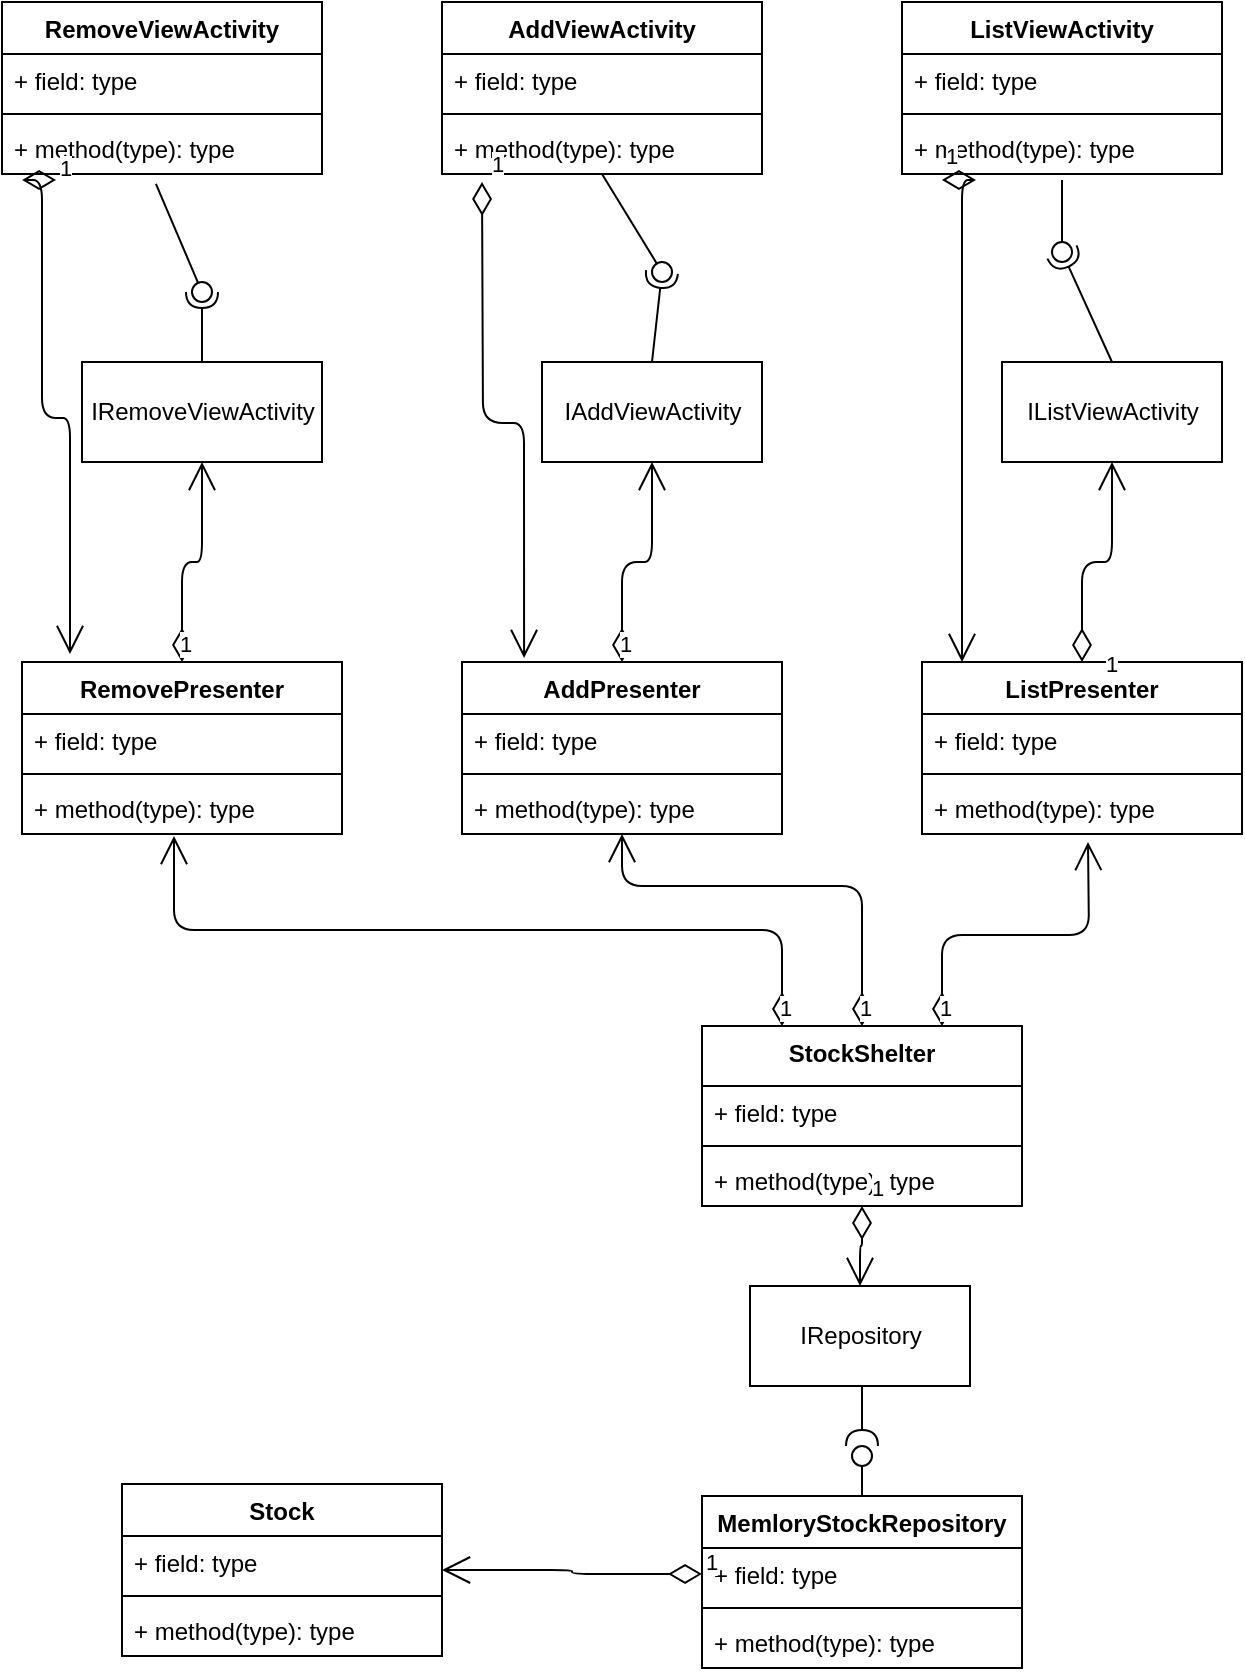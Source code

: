 <mxfile version="14.5.8" type="github"><diagram id="C5RBs43oDa-KdzZeNtuy" name="Page-1"><mxGraphModel dx="1577" dy="902" grid="1" gridSize="10" guides="1" tooltips="1" connect="1" arrows="1" fold="1" page="1" pageScale="1" pageWidth="827" pageHeight="1169" math="0" shadow="0"><root><mxCell id="WIyWlLk6GJQsqaUBKTNV-0"/><mxCell id="WIyWlLk6GJQsqaUBKTNV-1" parent="WIyWlLk6GJQsqaUBKTNV-0"/><mxCell id="YT-Tjttr_ZJtiazZHQbc-1" value="StockShelter" style="swimlane;fontStyle=1;align=center;verticalAlign=top;childLayout=stackLayout;horizontal=1;startSize=30;horizontalStack=0;resizeParent=1;resizeParentMax=0;resizeLast=0;collapsible=1;marginBottom=0;" vertex="1" parent="WIyWlLk6GJQsqaUBKTNV-1"><mxGeometry x="400" y="522" width="160" height="90" as="geometry"/></mxCell><mxCell id="YT-Tjttr_ZJtiazZHQbc-44" value="1" style="endArrow=open;html=1;endSize=12;startArrow=diamondThin;startSize=14;startFill=0;edgeStyle=orthogonalEdgeStyle;align=left;verticalAlign=bottom;entryX=0.5;entryY=1;entryDx=0;entryDy=0;" edge="1" parent="YT-Tjttr_ZJtiazZHQbc-1" target="YT-Tjttr_ZJtiazZHQbc-9"><mxGeometry x="-1" y="3" relative="1" as="geometry"><mxPoint x="80" as="sourcePoint"/><mxPoint x="240" as="targetPoint"/><Array as="points"><mxPoint x="80" y="-70"/><mxPoint x="-40" y="-70"/></Array></mxGeometry></mxCell><mxCell id="YT-Tjttr_ZJtiazZHQbc-2" value="+ field: type" style="text;strokeColor=none;fillColor=none;align=left;verticalAlign=top;spacingLeft=4;spacingRight=4;overflow=hidden;rotatable=0;points=[[0,0.5],[1,0.5]];portConstraint=eastwest;" vertex="1" parent="YT-Tjttr_ZJtiazZHQbc-1"><mxGeometry y="30" width="160" height="26" as="geometry"/></mxCell><mxCell id="YT-Tjttr_ZJtiazZHQbc-3" value="" style="line;strokeWidth=1;fillColor=none;align=left;verticalAlign=middle;spacingTop=-1;spacingLeft=3;spacingRight=3;rotatable=0;labelPosition=right;points=[];portConstraint=eastwest;" vertex="1" parent="YT-Tjttr_ZJtiazZHQbc-1"><mxGeometry y="56" width="160" height="8" as="geometry"/></mxCell><mxCell id="YT-Tjttr_ZJtiazZHQbc-4" value="+ method(type): type" style="text;strokeColor=none;fillColor=none;align=left;verticalAlign=top;spacingLeft=4;spacingRight=4;overflow=hidden;rotatable=0;points=[[0,0.5],[1,0.5]];portConstraint=eastwest;" vertex="1" parent="YT-Tjttr_ZJtiazZHQbc-1"><mxGeometry y="64" width="160" height="26" as="geometry"/></mxCell><mxCell id="YT-Tjttr_ZJtiazZHQbc-5" value="ListPresenter" style="swimlane;fontStyle=1;align=center;verticalAlign=top;childLayout=stackLayout;horizontal=1;startSize=26;horizontalStack=0;resizeParent=1;resizeParentMax=0;resizeLast=0;collapsible=1;marginBottom=0;" vertex="1" parent="WIyWlLk6GJQsqaUBKTNV-1"><mxGeometry x="510" y="340" width="160" height="86" as="geometry"/></mxCell><mxCell id="YT-Tjttr_ZJtiazZHQbc-6" value="+ field: type" style="text;strokeColor=none;fillColor=none;align=left;verticalAlign=top;spacingLeft=4;spacingRight=4;overflow=hidden;rotatable=0;points=[[0,0.5],[1,0.5]];portConstraint=eastwest;" vertex="1" parent="YT-Tjttr_ZJtiazZHQbc-5"><mxGeometry y="26" width="160" height="26" as="geometry"/></mxCell><mxCell id="YT-Tjttr_ZJtiazZHQbc-7" value="" style="line;strokeWidth=1;fillColor=none;align=left;verticalAlign=middle;spacingTop=-1;spacingLeft=3;spacingRight=3;rotatable=0;labelPosition=right;points=[];portConstraint=eastwest;" vertex="1" parent="YT-Tjttr_ZJtiazZHQbc-5"><mxGeometry y="52" width="160" height="8" as="geometry"/></mxCell><mxCell id="YT-Tjttr_ZJtiazZHQbc-8" value="+ method(type): type" style="text;strokeColor=none;fillColor=none;align=left;verticalAlign=top;spacingLeft=4;spacingRight=4;overflow=hidden;rotatable=0;points=[[0,0.5],[1,0.5]];portConstraint=eastwest;" vertex="1" parent="YT-Tjttr_ZJtiazZHQbc-5"><mxGeometry y="60" width="160" height="26" as="geometry"/></mxCell><mxCell id="YT-Tjttr_ZJtiazZHQbc-9" value="AddPresenter" style="swimlane;fontStyle=1;align=center;verticalAlign=top;childLayout=stackLayout;horizontal=1;startSize=26;horizontalStack=0;resizeParent=1;resizeParentMax=0;resizeLast=0;collapsible=1;marginBottom=0;" vertex="1" parent="WIyWlLk6GJQsqaUBKTNV-1"><mxGeometry x="280" y="340" width="160" height="86" as="geometry"/></mxCell><mxCell id="YT-Tjttr_ZJtiazZHQbc-10" value="+ field: type" style="text;strokeColor=none;fillColor=none;align=left;verticalAlign=top;spacingLeft=4;spacingRight=4;overflow=hidden;rotatable=0;points=[[0,0.5],[1,0.5]];portConstraint=eastwest;" vertex="1" parent="YT-Tjttr_ZJtiazZHQbc-9"><mxGeometry y="26" width="160" height="26" as="geometry"/></mxCell><mxCell id="YT-Tjttr_ZJtiazZHQbc-11" value="" style="line;strokeWidth=1;fillColor=none;align=left;verticalAlign=middle;spacingTop=-1;spacingLeft=3;spacingRight=3;rotatable=0;labelPosition=right;points=[];portConstraint=eastwest;" vertex="1" parent="YT-Tjttr_ZJtiazZHQbc-9"><mxGeometry y="52" width="160" height="8" as="geometry"/></mxCell><mxCell id="YT-Tjttr_ZJtiazZHQbc-12" value="+ method(type): type" style="text;strokeColor=none;fillColor=none;align=left;verticalAlign=top;spacingLeft=4;spacingRight=4;overflow=hidden;rotatable=0;points=[[0,0.5],[1,0.5]];portConstraint=eastwest;" vertex="1" parent="YT-Tjttr_ZJtiazZHQbc-9"><mxGeometry y="60" width="160" height="26" as="geometry"/></mxCell><mxCell id="YT-Tjttr_ZJtiazZHQbc-13" value="RemovePresenter" style="swimlane;fontStyle=1;align=center;verticalAlign=top;childLayout=stackLayout;horizontal=1;startSize=26;horizontalStack=0;resizeParent=1;resizeParentMax=0;resizeLast=0;collapsible=1;marginBottom=0;" vertex="1" parent="WIyWlLk6GJQsqaUBKTNV-1"><mxGeometry x="60" y="340" width="160" height="86" as="geometry"/></mxCell><mxCell id="YT-Tjttr_ZJtiazZHQbc-14" value="+ field: type" style="text;strokeColor=none;fillColor=none;align=left;verticalAlign=top;spacingLeft=4;spacingRight=4;overflow=hidden;rotatable=0;points=[[0,0.5],[1,0.5]];portConstraint=eastwest;" vertex="1" parent="YT-Tjttr_ZJtiazZHQbc-13"><mxGeometry y="26" width="160" height="26" as="geometry"/></mxCell><mxCell id="YT-Tjttr_ZJtiazZHQbc-15" value="" style="line;strokeWidth=1;fillColor=none;align=left;verticalAlign=middle;spacingTop=-1;spacingLeft=3;spacingRight=3;rotatable=0;labelPosition=right;points=[];portConstraint=eastwest;" vertex="1" parent="YT-Tjttr_ZJtiazZHQbc-13"><mxGeometry y="52" width="160" height="8" as="geometry"/></mxCell><mxCell id="YT-Tjttr_ZJtiazZHQbc-16" value="+ method(type): type" style="text;strokeColor=none;fillColor=none;align=left;verticalAlign=top;spacingLeft=4;spacingRight=4;overflow=hidden;rotatable=0;points=[[0,0.5],[1,0.5]];portConstraint=eastwest;" vertex="1" parent="YT-Tjttr_ZJtiazZHQbc-13"><mxGeometry y="60" width="160" height="26" as="geometry"/></mxCell><mxCell id="YT-Tjttr_ZJtiazZHQbc-17" value="AddViewActivity" style="swimlane;fontStyle=1;align=center;verticalAlign=top;childLayout=stackLayout;horizontal=1;startSize=26;horizontalStack=0;resizeParent=1;resizeParentMax=0;resizeLast=0;collapsible=1;marginBottom=0;" vertex="1" parent="WIyWlLk6GJQsqaUBKTNV-1"><mxGeometry x="270" y="10" width="160" height="86" as="geometry"/></mxCell><mxCell id="YT-Tjttr_ZJtiazZHQbc-18" value="+ field: type" style="text;strokeColor=none;fillColor=none;align=left;verticalAlign=top;spacingLeft=4;spacingRight=4;overflow=hidden;rotatable=0;points=[[0,0.5],[1,0.5]];portConstraint=eastwest;" vertex="1" parent="YT-Tjttr_ZJtiazZHQbc-17"><mxGeometry y="26" width="160" height="26" as="geometry"/></mxCell><mxCell id="YT-Tjttr_ZJtiazZHQbc-19" value="" style="line;strokeWidth=1;fillColor=none;align=left;verticalAlign=middle;spacingTop=-1;spacingLeft=3;spacingRight=3;rotatable=0;labelPosition=right;points=[];portConstraint=eastwest;" vertex="1" parent="YT-Tjttr_ZJtiazZHQbc-17"><mxGeometry y="52" width="160" height="8" as="geometry"/></mxCell><mxCell id="YT-Tjttr_ZJtiazZHQbc-20" value="+ method(type): type" style="text;strokeColor=none;fillColor=none;align=left;verticalAlign=top;spacingLeft=4;spacingRight=4;overflow=hidden;rotatable=0;points=[[0,0.5],[1,0.5]];portConstraint=eastwest;" vertex="1" parent="YT-Tjttr_ZJtiazZHQbc-17"><mxGeometry y="60" width="160" height="26" as="geometry"/></mxCell><mxCell id="YT-Tjttr_ZJtiazZHQbc-21" value="ListViewActivity" style="swimlane;fontStyle=1;align=center;verticalAlign=top;childLayout=stackLayout;horizontal=1;startSize=26;horizontalStack=0;resizeParent=1;resizeParentMax=0;resizeLast=0;collapsible=1;marginBottom=0;" vertex="1" parent="WIyWlLk6GJQsqaUBKTNV-1"><mxGeometry x="500" y="10" width="160" height="86" as="geometry"/></mxCell><mxCell id="YT-Tjttr_ZJtiazZHQbc-22" value="+ field: type" style="text;strokeColor=none;fillColor=none;align=left;verticalAlign=top;spacingLeft=4;spacingRight=4;overflow=hidden;rotatable=0;points=[[0,0.5],[1,0.5]];portConstraint=eastwest;" vertex="1" parent="YT-Tjttr_ZJtiazZHQbc-21"><mxGeometry y="26" width="160" height="26" as="geometry"/></mxCell><mxCell id="YT-Tjttr_ZJtiazZHQbc-23" value="" style="line;strokeWidth=1;fillColor=none;align=left;verticalAlign=middle;spacingTop=-1;spacingLeft=3;spacingRight=3;rotatable=0;labelPosition=right;points=[];portConstraint=eastwest;" vertex="1" parent="YT-Tjttr_ZJtiazZHQbc-21"><mxGeometry y="52" width="160" height="8" as="geometry"/></mxCell><mxCell id="YT-Tjttr_ZJtiazZHQbc-24" value="+ method(type): type" style="text;strokeColor=none;fillColor=none;align=left;verticalAlign=top;spacingLeft=4;spacingRight=4;overflow=hidden;rotatable=0;points=[[0,0.5],[1,0.5]];portConstraint=eastwest;" vertex="1" parent="YT-Tjttr_ZJtiazZHQbc-21"><mxGeometry y="60" width="160" height="26" as="geometry"/></mxCell><mxCell id="YT-Tjttr_ZJtiazZHQbc-25" value="RemoveViewActivity" style="swimlane;fontStyle=1;align=center;verticalAlign=top;childLayout=stackLayout;horizontal=1;startSize=26;horizontalStack=0;resizeParent=1;resizeParentMax=0;resizeLast=0;collapsible=1;marginBottom=0;" vertex="1" parent="WIyWlLk6GJQsqaUBKTNV-1"><mxGeometry x="50" y="10" width="160" height="86" as="geometry"/></mxCell><mxCell id="YT-Tjttr_ZJtiazZHQbc-26" value="+ field: type" style="text;strokeColor=none;fillColor=none;align=left;verticalAlign=top;spacingLeft=4;spacingRight=4;overflow=hidden;rotatable=0;points=[[0,0.5],[1,0.5]];portConstraint=eastwest;" vertex="1" parent="YT-Tjttr_ZJtiazZHQbc-25"><mxGeometry y="26" width="160" height="26" as="geometry"/></mxCell><mxCell id="YT-Tjttr_ZJtiazZHQbc-27" value="" style="line;strokeWidth=1;fillColor=none;align=left;verticalAlign=middle;spacingTop=-1;spacingLeft=3;spacingRight=3;rotatable=0;labelPosition=right;points=[];portConstraint=eastwest;" vertex="1" parent="YT-Tjttr_ZJtiazZHQbc-25"><mxGeometry y="52" width="160" height="8" as="geometry"/></mxCell><mxCell id="YT-Tjttr_ZJtiazZHQbc-28" value="+ method(type): type" style="text;strokeColor=none;fillColor=none;align=left;verticalAlign=top;spacingLeft=4;spacingRight=4;overflow=hidden;rotatable=0;points=[[0,0.5],[1,0.5]];portConstraint=eastwest;" vertex="1" parent="YT-Tjttr_ZJtiazZHQbc-25"><mxGeometry y="60" width="160" height="26" as="geometry"/></mxCell><mxCell id="YT-Tjttr_ZJtiazZHQbc-29" value="MemloryStockRepository" style="swimlane;fontStyle=1;align=center;verticalAlign=top;childLayout=stackLayout;horizontal=1;startSize=26;horizontalStack=0;resizeParent=1;resizeParentMax=0;resizeLast=0;collapsible=1;marginBottom=0;" vertex="1" parent="WIyWlLk6GJQsqaUBKTNV-1"><mxGeometry x="400" y="757" width="160" height="86" as="geometry"/></mxCell><mxCell id="YT-Tjttr_ZJtiazZHQbc-30" value="+ field: type" style="text;strokeColor=none;fillColor=none;align=left;verticalAlign=top;spacingLeft=4;spacingRight=4;overflow=hidden;rotatable=0;points=[[0,0.5],[1,0.5]];portConstraint=eastwest;" vertex="1" parent="YT-Tjttr_ZJtiazZHQbc-29"><mxGeometry y="26" width="160" height="26" as="geometry"/></mxCell><mxCell id="YT-Tjttr_ZJtiazZHQbc-31" value="" style="line;strokeWidth=1;fillColor=none;align=left;verticalAlign=middle;spacingTop=-1;spacingLeft=3;spacingRight=3;rotatable=0;labelPosition=right;points=[];portConstraint=eastwest;" vertex="1" parent="YT-Tjttr_ZJtiazZHQbc-29"><mxGeometry y="52" width="160" height="8" as="geometry"/></mxCell><mxCell id="YT-Tjttr_ZJtiazZHQbc-32" value="+ method(type): type" style="text;strokeColor=none;fillColor=none;align=left;verticalAlign=top;spacingLeft=4;spacingRight=4;overflow=hidden;rotatable=0;points=[[0,0.5],[1,0.5]];portConstraint=eastwest;" vertex="1" parent="YT-Tjttr_ZJtiazZHQbc-29"><mxGeometry y="60" width="160" height="26" as="geometry"/></mxCell><mxCell id="YT-Tjttr_ZJtiazZHQbc-33" value="Stock" style="swimlane;fontStyle=1;align=center;verticalAlign=top;childLayout=stackLayout;horizontal=1;startSize=26;horizontalStack=0;resizeParent=1;resizeParentMax=0;resizeLast=0;collapsible=1;marginBottom=0;" vertex="1" parent="WIyWlLk6GJQsqaUBKTNV-1"><mxGeometry x="110" y="751" width="160" height="86" as="geometry"/></mxCell><mxCell id="YT-Tjttr_ZJtiazZHQbc-34" value="+ field: type" style="text;strokeColor=none;fillColor=none;align=left;verticalAlign=top;spacingLeft=4;spacingRight=4;overflow=hidden;rotatable=0;points=[[0,0.5],[1,0.5]];portConstraint=eastwest;" vertex="1" parent="YT-Tjttr_ZJtiazZHQbc-33"><mxGeometry y="26" width="160" height="26" as="geometry"/></mxCell><mxCell id="YT-Tjttr_ZJtiazZHQbc-35" value="" style="line;strokeWidth=1;fillColor=none;align=left;verticalAlign=middle;spacingTop=-1;spacingLeft=3;spacingRight=3;rotatable=0;labelPosition=right;points=[];portConstraint=eastwest;" vertex="1" parent="YT-Tjttr_ZJtiazZHQbc-33"><mxGeometry y="52" width="160" height="8" as="geometry"/></mxCell><mxCell id="YT-Tjttr_ZJtiazZHQbc-36" value="+ method(type): type" style="text;strokeColor=none;fillColor=none;align=left;verticalAlign=top;spacingLeft=4;spacingRight=4;overflow=hidden;rotatable=0;points=[[0,0.5],[1,0.5]];portConstraint=eastwest;" vertex="1" parent="YT-Tjttr_ZJtiazZHQbc-33"><mxGeometry y="60" width="160" height="26" as="geometry"/></mxCell><mxCell id="YT-Tjttr_ZJtiazZHQbc-37" value="" style="rounded=0;orthogonalLoop=1;jettySize=auto;html=1;endArrow=none;endFill=0;exitX=0.5;exitY=0;exitDx=0;exitDy=0;" edge="1" target="YT-Tjttr_ZJtiazZHQbc-39" parent="WIyWlLk6GJQsqaUBKTNV-1" source="YT-Tjttr_ZJtiazZHQbc-29"><mxGeometry relative="1" as="geometry"><mxPoint x="330" y="637" as="sourcePoint"/></mxGeometry></mxCell><mxCell id="YT-Tjttr_ZJtiazZHQbc-38" value="" style="rounded=0;orthogonalLoop=1;jettySize=auto;html=1;endArrow=halfCircle;endFill=0;endSize=6;strokeWidth=1;" edge="1" parent="WIyWlLk6GJQsqaUBKTNV-1"><mxGeometry relative="1" as="geometry"><mxPoint x="480" y="702" as="sourcePoint"/><mxPoint x="480" y="732" as="targetPoint"/></mxGeometry></mxCell><mxCell id="YT-Tjttr_ZJtiazZHQbc-39" value="" style="ellipse;whiteSpace=wrap;html=1;fontFamily=Helvetica;fontSize=12;fontColor=#000000;align=center;strokeColor=#000000;fillColor=#ffffff;points=[];aspect=fixed;resizable=0;" vertex="1" parent="WIyWlLk6GJQsqaUBKTNV-1"><mxGeometry x="475" y="732" width="10" height="10" as="geometry"/></mxCell><mxCell id="YT-Tjttr_ZJtiazZHQbc-41" value="1" style="endArrow=open;html=1;endSize=12;startArrow=diamondThin;startSize=14;startFill=0;edgeStyle=orthogonalEdgeStyle;align=left;verticalAlign=bottom;exitX=0;exitY=0.5;exitDx=0;exitDy=0;entryX=1;entryY=0.5;entryDx=0;entryDy=0;" edge="1" parent="WIyWlLk6GJQsqaUBKTNV-1" source="YT-Tjttr_ZJtiazZHQbc-30" target="YT-Tjttr_ZJtiazZHQbc-33"><mxGeometry x="-1" y="3" relative="1" as="geometry"><mxPoint x="270" y="642" as="sourcePoint"/><mxPoint x="430" y="642" as="targetPoint"/></mxGeometry></mxCell><mxCell id="YT-Tjttr_ZJtiazZHQbc-42" value="IRepository" style="html=1;" vertex="1" parent="WIyWlLk6GJQsqaUBKTNV-1"><mxGeometry x="424" y="652" width="110" height="50" as="geometry"/></mxCell><mxCell id="YT-Tjttr_ZJtiazZHQbc-43" value="1" style="endArrow=open;html=1;endSize=12;startArrow=diamondThin;startSize=14;startFill=0;edgeStyle=orthogonalEdgeStyle;align=left;verticalAlign=bottom;exitX=0.5;exitY=1;exitDx=0;exitDy=0;entryX=0.5;entryY=0;entryDx=0;entryDy=0;" edge="1" parent="WIyWlLk6GJQsqaUBKTNV-1" source="YT-Tjttr_ZJtiazZHQbc-1" target="YT-Tjttr_ZJtiazZHQbc-42"><mxGeometry x="-1" y="3" relative="1" as="geometry"><mxPoint x="230" y="622" as="sourcePoint"/><mxPoint x="390" y="622" as="targetPoint"/></mxGeometry></mxCell><mxCell id="YT-Tjttr_ZJtiazZHQbc-45" value="1" style="endArrow=open;html=1;endSize=12;startArrow=diamondThin;startSize=14;startFill=0;edgeStyle=orthogonalEdgeStyle;align=left;verticalAlign=bottom;exitX=0.25;exitY=0;exitDx=0;exitDy=0;entryX=0.475;entryY=1.038;entryDx=0;entryDy=0;entryPerimeter=0;" edge="1" parent="WIyWlLk6GJQsqaUBKTNV-1" source="YT-Tjttr_ZJtiazZHQbc-1" target="YT-Tjttr_ZJtiazZHQbc-16"><mxGeometry x="-1" y="3" relative="1" as="geometry"><mxPoint x="230" y="492" as="sourcePoint"/><mxPoint x="390" y="492" as="targetPoint"/></mxGeometry></mxCell><mxCell id="YT-Tjttr_ZJtiazZHQbc-46" value="1" style="endArrow=open;html=1;endSize=12;startArrow=diamondThin;startSize=14;startFill=0;edgeStyle=orthogonalEdgeStyle;align=left;verticalAlign=bottom;exitX=0.75;exitY=0;exitDx=0;exitDy=0;" edge="1" parent="WIyWlLk6GJQsqaUBKTNV-1" source="YT-Tjttr_ZJtiazZHQbc-1"><mxGeometry x="-1" y="3" relative="1" as="geometry"><mxPoint x="230" y="492" as="sourcePoint"/><mxPoint x="593" y="430" as="targetPoint"/></mxGeometry></mxCell><mxCell id="YT-Tjttr_ZJtiazZHQbc-47" value="IRemoveViewActivity" style="html=1;" vertex="1" parent="WIyWlLk6GJQsqaUBKTNV-1"><mxGeometry x="90" y="190" width="120" height="50" as="geometry"/></mxCell><mxCell id="YT-Tjttr_ZJtiazZHQbc-48" value="IAddViewActivity" style="html=1;" vertex="1" parent="WIyWlLk6GJQsqaUBKTNV-1"><mxGeometry x="320" y="190" width="110" height="50" as="geometry"/></mxCell><mxCell id="YT-Tjttr_ZJtiazZHQbc-49" value="IListViewActivity" style="html=1;" vertex="1" parent="WIyWlLk6GJQsqaUBKTNV-1"><mxGeometry x="550" y="190" width="110" height="50" as="geometry"/></mxCell><mxCell id="YT-Tjttr_ZJtiazZHQbc-50" value="" style="rounded=0;orthogonalLoop=1;jettySize=auto;html=1;endArrow=none;endFill=0;exitX=0.481;exitY=1.192;exitDx=0;exitDy=0;exitPerimeter=0;" edge="1" target="YT-Tjttr_ZJtiazZHQbc-52" parent="WIyWlLk6GJQsqaUBKTNV-1" source="YT-Tjttr_ZJtiazZHQbc-28"><mxGeometry relative="1" as="geometry"><mxPoint x="130" y="155" as="sourcePoint"/></mxGeometry></mxCell><mxCell id="YT-Tjttr_ZJtiazZHQbc-51" value="" style="rounded=0;orthogonalLoop=1;jettySize=auto;html=1;endArrow=halfCircle;endFill=0;entryX=0.5;entryY=0.5;entryDx=0;entryDy=0;endSize=6;strokeWidth=1;exitX=0.5;exitY=0;exitDx=0;exitDy=0;" edge="1" target="YT-Tjttr_ZJtiazZHQbc-52" parent="WIyWlLk6GJQsqaUBKTNV-1" source="YT-Tjttr_ZJtiazZHQbc-47"><mxGeometry relative="1" as="geometry"><mxPoint x="170" y="155" as="sourcePoint"/></mxGeometry></mxCell><mxCell id="YT-Tjttr_ZJtiazZHQbc-52" value="" style="ellipse;whiteSpace=wrap;html=1;fontFamily=Helvetica;fontSize=12;fontColor=#000000;align=center;strokeColor=#000000;fillColor=#ffffff;points=[];aspect=fixed;resizable=0;" vertex="1" parent="WIyWlLk6GJQsqaUBKTNV-1"><mxGeometry x="145" y="150" width="10" height="10" as="geometry"/></mxCell><mxCell id="YT-Tjttr_ZJtiazZHQbc-53" value="" style="rounded=0;orthogonalLoop=1;jettySize=auto;html=1;endArrow=none;endFill=0;exitX=0.5;exitY=1;exitDx=0;exitDy=0;" edge="1" target="YT-Tjttr_ZJtiazZHQbc-55" parent="WIyWlLk6GJQsqaUBKTNV-1" source="YT-Tjttr_ZJtiazZHQbc-17"><mxGeometry relative="1" as="geometry"><mxPoint x="360" y="145" as="sourcePoint"/></mxGeometry></mxCell><mxCell id="YT-Tjttr_ZJtiazZHQbc-54" value="" style="rounded=0;orthogonalLoop=1;jettySize=auto;html=1;endArrow=halfCircle;endFill=0;entryX=0.5;entryY=0.5;entryDx=0;entryDy=0;endSize=6;strokeWidth=1;exitX=0.5;exitY=0;exitDx=0;exitDy=0;" edge="1" target="YT-Tjttr_ZJtiazZHQbc-55" parent="WIyWlLk6GJQsqaUBKTNV-1" source="YT-Tjttr_ZJtiazZHQbc-48"><mxGeometry relative="1" as="geometry"><mxPoint x="400" y="145" as="sourcePoint"/></mxGeometry></mxCell><mxCell id="YT-Tjttr_ZJtiazZHQbc-55" value="" style="ellipse;whiteSpace=wrap;html=1;fontFamily=Helvetica;fontSize=12;fontColor=#000000;align=center;strokeColor=#000000;fillColor=#ffffff;points=[];aspect=fixed;resizable=0;" vertex="1" parent="WIyWlLk6GJQsqaUBKTNV-1"><mxGeometry x="375" y="140" width="10" height="10" as="geometry"/></mxCell><mxCell id="YT-Tjttr_ZJtiazZHQbc-56" value="" style="rounded=0;orthogonalLoop=1;jettySize=auto;html=1;endArrow=none;endFill=0;exitX=0.5;exitY=1.115;exitDx=0;exitDy=0;exitPerimeter=0;" edge="1" target="YT-Tjttr_ZJtiazZHQbc-58" parent="WIyWlLk6GJQsqaUBKTNV-1" source="YT-Tjttr_ZJtiazZHQbc-24"><mxGeometry relative="1" as="geometry"><mxPoint x="485" y="135" as="sourcePoint"/></mxGeometry></mxCell><mxCell id="YT-Tjttr_ZJtiazZHQbc-57" value="" style="rounded=0;orthogonalLoop=1;jettySize=auto;html=1;endArrow=halfCircle;endFill=0;endSize=6;strokeWidth=1;exitX=0.5;exitY=0;exitDx=0;exitDy=0;" edge="1" parent="WIyWlLk6GJQsqaUBKTNV-1" source="YT-Tjttr_ZJtiazZHQbc-49"><mxGeometry relative="1" as="geometry"><mxPoint x="525" y="135" as="sourcePoint"/><mxPoint x="580" y="135" as="targetPoint"/></mxGeometry></mxCell><mxCell id="YT-Tjttr_ZJtiazZHQbc-58" value="" style="ellipse;whiteSpace=wrap;html=1;fontFamily=Helvetica;fontSize=12;fontColor=#000000;align=center;strokeColor=#000000;fillColor=#ffffff;points=[];aspect=fixed;resizable=0;" vertex="1" parent="WIyWlLk6GJQsqaUBKTNV-1"><mxGeometry x="575" y="130" width="10" height="10" as="geometry"/></mxCell><mxCell id="YT-Tjttr_ZJtiazZHQbc-59" value="1" style="endArrow=open;html=1;endSize=12;startArrow=diamondThin;startSize=14;startFill=0;edgeStyle=orthogonalEdgeStyle;align=left;verticalAlign=bottom;exitX=0.169;exitY=1.115;exitDx=0;exitDy=0;exitPerimeter=0;entryX=0.15;entryY=-0.047;entryDx=0;entryDy=0;entryPerimeter=0;" edge="1" parent="WIyWlLk6GJQsqaUBKTNV-1" source="YT-Tjttr_ZJtiazZHQbc-28" target="YT-Tjttr_ZJtiazZHQbc-13"><mxGeometry x="-1" y="3" relative="1" as="geometry"><mxPoint x="60" y="150" as="sourcePoint"/><mxPoint x="220" y="150" as="targetPoint"/><Array as="points"><mxPoint x="70" y="99"/><mxPoint x="70" y="218"/><mxPoint x="84" y="218"/></Array></mxGeometry></mxCell><mxCell id="YT-Tjttr_ZJtiazZHQbc-60" value="1" style="endArrow=open;html=1;endSize=12;startArrow=diamondThin;startSize=14;startFill=0;edgeStyle=orthogonalEdgeStyle;align=left;verticalAlign=bottom;entryX=0.194;entryY=-0.023;entryDx=0;entryDy=0;entryPerimeter=0;" edge="1" parent="WIyWlLk6GJQsqaUBKTNV-1" target="YT-Tjttr_ZJtiazZHQbc-9"><mxGeometry x="-1" y="3" relative="1" as="geometry"><mxPoint x="290" y="100" as="sourcePoint"/><mxPoint x="450" y="100" as="targetPoint"/></mxGeometry></mxCell><mxCell id="YT-Tjttr_ZJtiazZHQbc-61" value="1" style="endArrow=open;html=1;endSize=12;startArrow=diamondThin;startSize=14;startFill=0;edgeStyle=orthogonalEdgeStyle;align=left;verticalAlign=bottom;exitX=0.125;exitY=1.115;exitDx=0;exitDy=0;exitPerimeter=0;entryX=0.125;entryY=0;entryDx=0;entryDy=0;entryPerimeter=0;" edge="1" parent="WIyWlLk6GJQsqaUBKTNV-1" source="YT-Tjttr_ZJtiazZHQbc-24" target="YT-Tjttr_ZJtiazZHQbc-5"><mxGeometry x="-1" y="3" relative="1" as="geometry"><mxPoint x="510" y="210" as="sourcePoint"/><mxPoint x="670" y="210" as="targetPoint"/><Array as="points"><mxPoint x="530" y="99"/></Array></mxGeometry></mxCell><mxCell id="YT-Tjttr_ZJtiazZHQbc-62" value="1" style="endArrow=open;html=1;endSize=12;startArrow=diamondThin;startSize=14;startFill=0;edgeStyle=orthogonalEdgeStyle;align=left;verticalAlign=bottom;exitX=0.5;exitY=0;exitDx=0;exitDy=0;entryX=0.5;entryY=1;entryDx=0;entryDy=0;" edge="1" parent="WIyWlLk6GJQsqaUBKTNV-1" source="YT-Tjttr_ZJtiazZHQbc-13" target="YT-Tjttr_ZJtiazZHQbc-47"><mxGeometry x="-1" y="3" relative="1" as="geometry"><mxPoint x="130" y="300" as="sourcePoint"/><mxPoint x="290" y="300" as="targetPoint"/></mxGeometry></mxCell><mxCell id="YT-Tjttr_ZJtiazZHQbc-63" value="1" style="endArrow=open;html=1;endSize=12;startArrow=diamondThin;startSize=14;startFill=0;edgeStyle=orthogonalEdgeStyle;align=left;verticalAlign=bottom;exitX=0.5;exitY=0;exitDx=0;exitDy=0;entryX=0.5;entryY=1;entryDx=0;entryDy=0;" edge="1" parent="WIyWlLk6GJQsqaUBKTNV-1" source="YT-Tjttr_ZJtiazZHQbc-9" target="YT-Tjttr_ZJtiazZHQbc-48"><mxGeometry x="-1" y="3" relative="1" as="geometry"><mxPoint x="390" y="290" as="sourcePoint"/><mxPoint x="390" y="250" as="targetPoint"/></mxGeometry></mxCell><mxCell id="YT-Tjttr_ZJtiazZHQbc-64" value="1" style="endArrow=open;html=1;endSize=12;startArrow=diamondThin;startSize=14;startFill=0;edgeStyle=orthogonalEdgeStyle;align=left;verticalAlign=bottom;entryX=0.5;entryY=1;entryDx=0;entryDy=0;exitX=0.5;exitY=0;exitDx=0;exitDy=0;" edge="1" parent="WIyWlLk6GJQsqaUBKTNV-1" source="YT-Tjttr_ZJtiazZHQbc-5" target="YT-Tjttr_ZJtiazZHQbc-49"><mxGeometry x="-1" y="-14" relative="1" as="geometry"><mxPoint x="590" y="330" as="sourcePoint"/><mxPoint x="680" y="300" as="targetPoint"/><mxPoint x="-4" y="10" as="offset"/></mxGeometry></mxCell></root></mxGraphModel></diagram></mxfile>